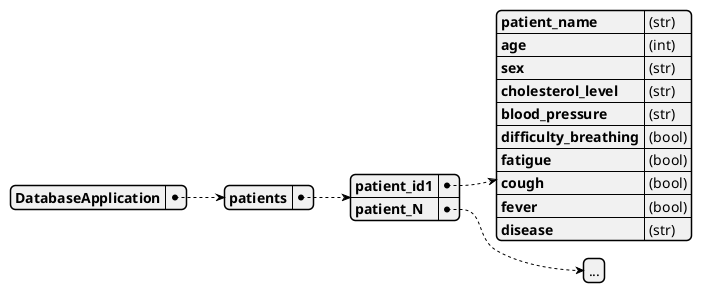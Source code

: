@startyaml

DatabaseApplication:

    patients:
        patient_id1:
            patient_name : (str)
            age :(int)
            sex :(str)
            cholesterol_level:(str)
            blood_pressure:(str)
            difficulty_breathing:(bool)
            fatigue:(bool)
            cough:(bool)
            fever:(bool)
            disease:(str)

        patient_N:
            - ...

@endyaml
